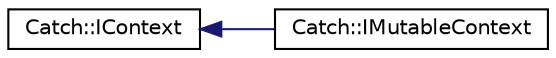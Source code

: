 digraph "Graphical Class Hierarchy"
{
  edge [fontname="Helvetica",fontsize="10",labelfontname="Helvetica",labelfontsize="10"];
  node [fontname="Helvetica",fontsize="10",shape=record];
  rankdir="LR";
  Node1 [label="Catch::IContext",height=0.2,width=0.4,color="black", fillcolor="white", style="filled",URL="$d4/d17/structCatch_1_1IContext.html"];
  Node1 -> Node2 [dir="back",color="midnightblue",fontsize="10",style="solid",fontname="Helvetica"];
  Node2 [label="Catch::IMutableContext",height=0.2,width=0.4,color="black", fillcolor="white", style="filled",URL="$dc/dc9/structCatch_1_1IMutableContext.html"];
}
